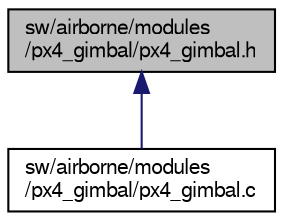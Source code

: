 digraph "sw/airborne/modules/px4_gimbal/px4_gimbal.h"
{
  edge [fontname="FreeSans",fontsize="10",labelfontname="FreeSans",labelfontsize="10"];
  node [fontname="FreeSans",fontsize="10",shape=record];
  Node1 [label="sw/airborne/modules\l/px4_gimbal/px4_gimbal.h",height=0.2,width=0.4,color="black", fillcolor="grey75", style="filled", fontcolor="black"];
  Node1 -> Node2 [dir="back",color="midnightblue",fontsize="10",style="solid",fontname="FreeSans"];
  Node2 [label="sw/airborne/modules\l/px4_gimbal/px4_gimbal.c",height=0.2,width=0.4,color="black", fillcolor="white", style="filled",URL="$px4__gimbal_8c.html"];
}
